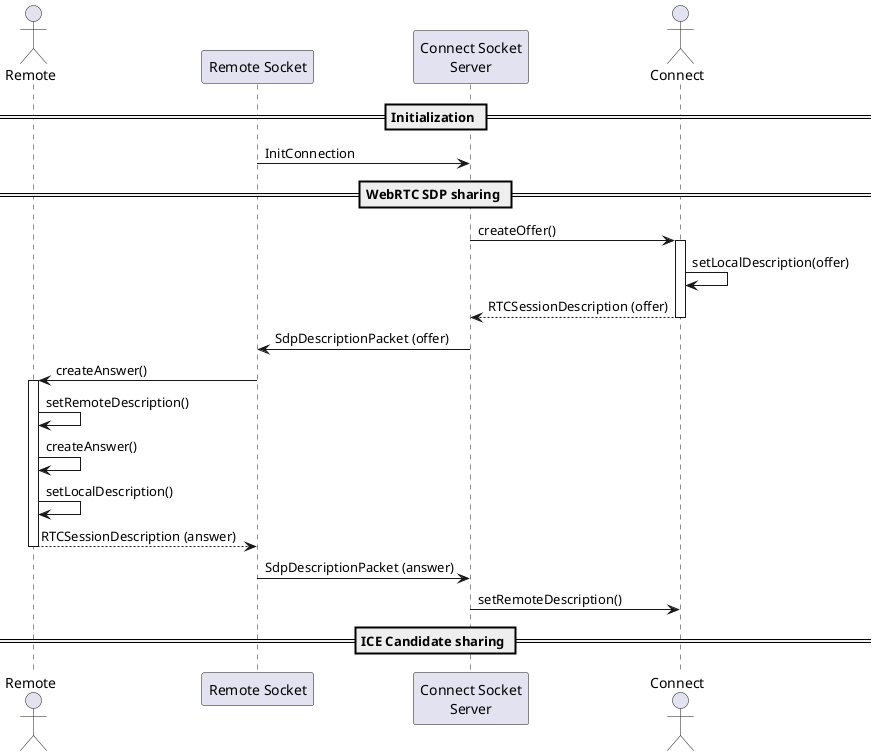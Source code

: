 @startuml
'https://plantuml.com/sequence-diagram

actor "Remote" as R
participant "Remote Socket" as RS
participant "Connect Socket\nServer" as CS
actor "Connect" as C

== Initialization ==
RS -> CS : InitConnection

== WebRTC SDP sharing ==
CS -> C : createOffer()
activate C
C -> C : setLocalDescription(offer)
C --> CS : RTCSessionDescription (offer)
deactivate C

CS -> RS : SdpDescriptionPacket (offer)

RS -> R : createAnswer()
activate R
R -> R : setRemoteDescription()
R -> R : createAnswer()
R -> R : setLocalDescription()
R --> RS : RTCSessionDescription (answer)
deactivate R
RS -> CS : SdpDescriptionPacket (answer)
CS -> C : setRemoteDescription()

== ICE Candidate sharing ==

@enduml